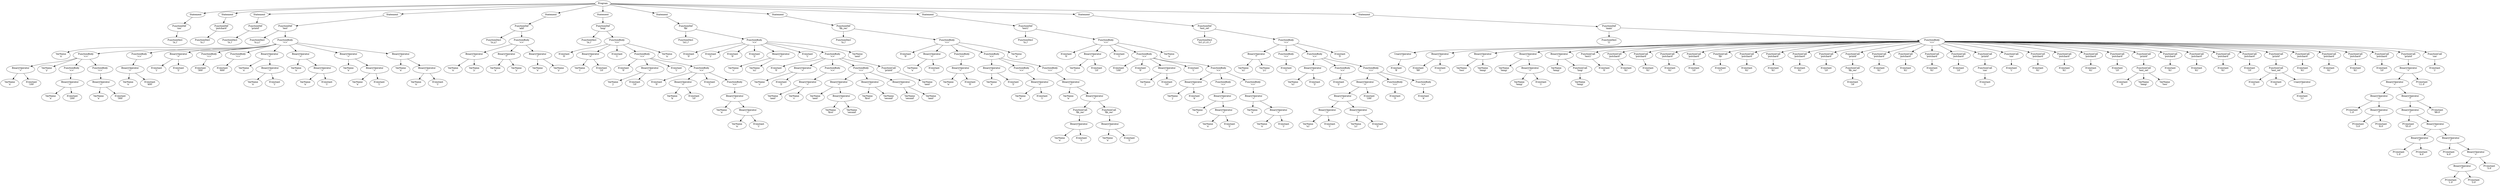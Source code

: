 digraph graphname {
Statement0 [label="Statement"];
Program -> Statement0;
FunctionDef1 [label="FunctionDef\n'cos'"];
Statement0 -> FunctionDef1;
FunctionDecl2 [label="FunctionDecl\n'(x,)'"];
FunctionDef1 -> FunctionDecl2;
Statement03 [label="Statement"];
Program -> Statement03;
FunctionDef4 [label="FunctionDef\n'putchard'"];
Statement03 -> FunctionDef4;
FunctionDecl5 [label="FunctionDecl\n'(x,)'"];
FunctionDef4 -> FunctionDecl5;
Statement036 [label="Statement"];
Program -> Statement036;
FunctionDef7 [label="FunctionDef\n'printd'"];
Statement036 -> FunctionDef7;
FunctionDecl8 [label="FunctionDecl\n'(x,)'"];
FunctionDef7 -> FunctionDecl8;
Statement0369 [label="Statement"];
Program -> Statement0369;
FunctionDef10 [label="FunctionDef\n'test'"];
Statement0369 -> FunctionDef10;
FunctionDecl11 [label="FunctionDecl\n'(x,y,)'"];
FunctionDef10 -> FunctionDecl11;
FunctionBody12 [label="FunctionBody\n'<>'"];
FunctionDef10 -> FunctionBody12;
VarName13 [label="VarName\n'x'"];
FunctionBody12 -> VarName13;
FunctionBody14 [label="FunctionBody\n'<>'"];
FunctionBody12 -> FunctionBody14;
BinaryOperator15 [label="BinaryOperator\n'+'"];
FunctionBody14 -> BinaryOperator15;
VarName16 [label="VarName\n'x'"];
BinaryOperator15 -> VarName16;
IConstant17 [label="IConstant\n'100'"];
BinaryOperator15 -> IConstant17;
VarName18 [label="VarName\n'y'"];
FunctionBody14 -> VarName18;
FunctionBody19 [label="FunctionBody\n'<>'"];
FunctionBody14 -> FunctionBody19;
BinaryOperator20 [label="BinaryOperator\n'+'"];
FunctionBody19 -> BinaryOperator20;
VarName21 [label="VarName\n'x'"];
BinaryOperator20 -> VarName21;
IConstant22 [label="IConstant\n'200'"];
BinaryOperator20 -> IConstant22;
FunctionBody23 [label="FunctionBody\n'<>'"];
FunctionBody14 -> FunctionBody23;
BinaryOperator24 [label="BinaryOperator\n'+'"];
FunctionBody23 -> BinaryOperator24;
VarName25 [label="VarName\n'x'"];
BinaryOperator24 -> VarName25;
IConstant26 [label="IConstant\n'300'"];
BinaryOperator24 -> IConstant26;
FunctionBody27 [label="FunctionBody\n'<>'"];
FunctionBody12 -> FunctionBody27;
BinaryOperator28 [label="BinaryOperator\n'+'"];
FunctionBody27 -> BinaryOperator28;
VarName29 [label="VarName\n'x'"];
BinaryOperator28 -> VarName29;
IConstant30 [label="IConstant\n'400'"];
BinaryOperator28 -> IConstant30;
BinaryOperator31 [label="BinaryOperator\n'<'"];
FunctionBody12 -> BinaryOperator31;
IConstant32 [label="IConstant\n'1'"];
BinaryOperator31 -> IConstant32;
IConstant33 [label="IConstant\n'2'"];
BinaryOperator31 -> IConstant33;
FunctionBody34 [label="FunctionBody\n'<>'"];
FunctionBody12 -> FunctionBody34;
IConstant35 [label="IConstant\n'300'"];
FunctionBody34 -> IConstant35;
FunctionBody36 [label="FunctionBody\n'<>'"];
FunctionBody12 -> FunctionBody36;
IConstant37 [label="IConstant\n'600'"];
FunctionBody36 -> IConstant37;
BinaryOperator38 [label="BinaryOperator\n'='"];
FunctionBody12 -> BinaryOperator38;
VarName39 [label="VarName\n'x'"];
BinaryOperator38 -> VarName39;
BinaryOperator40 [label="BinaryOperator\n'+'"];
BinaryOperator38 -> BinaryOperator40;
VarName41 [label="VarName\n'x'"];
BinaryOperator40 -> VarName41;
IConstant42 [label="IConstant\n'1'"];
BinaryOperator40 -> IConstant42;
BinaryOperator43 [label="BinaryOperator\n'='"];
FunctionBody12 -> BinaryOperator43;
VarName44 [label="VarName\n'x'"];
BinaryOperator43 -> VarName44;
BinaryOperator45 [label="BinaryOperator\n'+'"];
BinaryOperator43 -> BinaryOperator45;
VarName46 [label="VarName\n'x'"];
BinaryOperator45 -> VarName46;
IConstant47 [label="IConstant\n'1'"];
BinaryOperator45 -> IConstant47;
BinaryOperator48 [label="BinaryOperator\n'='"];
FunctionBody12 -> BinaryOperator48;
VarName49 [label="VarName\n'x'"];
BinaryOperator48 -> VarName49;
BinaryOperator50 [label="BinaryOperator\n'+'"];
BinaryOperator48 -> BinaryOperator50;
VarName51 [label="VarName\n'x'"];
BinaryOperator50 -> VarName51;
IConstant52 [label="IConstant\n'1'"];
BinaryOperator50 -> IConstant52;
BinaryOperator53 [label="BinaryOperator\n'='"];
FunctionBody12 -> BinaryOperator53;
VarName54 [label="VarName\n'x'"];
BinaryOperator53 -> VarName54;
BinaryOperator55 [label="BinaryOperator\n'+'"];
BinaryOperator53 -> BinaryOperator55;
VarName56 [label="VarName\n'x'"];
BinaryOperator55 -> VarName56;
IConstant57 [label="IConstant\n'1'"];
BinaryOperator55 -> IConstant57;
Statement036958 [label="Statement"];
Program -> Statement036958;
FunctionDef59 [label="FunctionDef\n'add'"];
Statement036958 -> FunctionDef59;
FunctionDecl60 [label="FunctionDecl\n'(x,y,)'"];
FunctionDef59 -> FunctionDecl60;
FunctionBody61 [label="FunctionBody\n'<>'"];
FunctionDef59 -> FunctionBody61;
BinaryOperator62 [label="BinaryOperator\n'+'"];
FunctionBody61 -> BinaryOperator62;
VarName63 [label="VarName\n'x'"];
BinaryOperator62 -> VarName63;
VarName64 [label="VarName\n'y'"];
BinaryOperator62 -> VarName64;
BinaryOperator65 [label="BinaryOperator\n'*'"];
FunctionBody61 -> BinaryOperator65;
VarName66 [label="VarName\n'x'"];
BinaryOperator65 -> VarName66;
VarName67 [label="VarName\n'y'"];
BinaryOperator65 -> VarName67;
BinaryOperator68 [label="BinaryOperator\n'/'"];
FunctionBody61 -> BinaryOperator68;
VarName69 [label="VarName\n'x'"];
BinaryOperator68 -> VarName69;
VarName70 [label="VarName\n'y'"];
BinaryOperator68 -> VarName70;
Statement03695871 [label="Statement"];
Program -> Statement03695871;
FunctionDef72 [label="FunctionDef\n'loop'"];
Statement03695871 -> FunctionDef72;
FunctionDecl73 [label="FunctionDecl\n'(n,)'"];
FunctionDef72 -> FunctionDecl73;
FunctionBody74 [label="FunctionBody\n'<>'"];
FunctionDef72 -> FunctionBody74;
IConstant75 [label="IConstant\n'0'"];
FunctionBody74 -> IConstant75;
BinaryOperator76 [label="BinaryOperator\n'<'"];
FunctionBody74 -> BinaryOperator76;
VarName77 [label="VarName\n'i'"];
BinaryOperator76 -> VarName77;
IConstant78 [label="IConstant\n'10'"];
BinaryOperator76 -> IConstant78;
IConstant79 [label="IConstant\n'1'"];
FunctionBody74 -> IConstant79;
FunctionBody80 [label="FunctionBody\n'<>'"];
FunctionBody74 -> FunctionBody80;
IConstant81 [label="IConstant\n'0'"];
FunctionBody80 -> IConstant81;
BinaryOperator82 [label="BinaryOperator\n'<'"];
FunctionBody80 -> BinaryOperator82;
VarName83 [label="VarName\n'j'"];
BinaryOperator82 -> VarName83;
IConstant84 [label="IConstant\n'10'"];
BinaryOperator82 -> IConstant84;
IConstant85 [label="IConstant\n'1'"];
FunctionBody80 -> IConstant85;
FunctionBody86 [label="FunctionBody\n'<>'"];
FunctionBody80 -> FunctionBody86;
IConstant87 [label="IConstant\n'0'"];
FunctionBody86 -> IConstant87;
BinaryOperator88 [label="BinaryOperator\n'<'"];
FunctionBody86 -> BinaryOperator88;
VarName89 [label="VarName\n'k'"];
BinaryOperator88 -> VarName89;
IConstant90 [label="IConstant\n'10'"];
BinaryOperator88 -> IConstant90;
IConstant91 [label="IConstant\n'1'"];
FunctionBody86 -> IConstant91;
FunctionBody92 [label="FunctionBody\n'<>'"];
FunctionBody86 -> FunctionBody92;
BinaryOperator93 [label="BinaryOperator\n'='"];
FunctionBody92 -> BinaryOperator93;
VarName94 [label="VarName\n'n'"];
BinaryOperator93 -> VarName94;
BinaryOperator95 [label="BinaryOperator\n'+'"];
BinaryOperator93 -> BinaryOperator95;
VarName96 [label="VarName\n'n'"];
BinaryOperator95 -> VarName96;
IConstant97 [label="IConstant\n'1'"];
BinaryOperator95 -> IConstant97;
VarName98 [label="VarName\n'n'"];
FunctionBody74 -> VarName98;
Statement0369587199 [label="Statement"];
Program -> Statement0369587199;
FunctionDef100 [label="FunctionDef\n'fib'"];
Statement0369587199 -> FunctionDef100;
FunctionDecl101 [label="FunctionDecl\n'(n1,)'"];
FunctionDef100 -> FunctionDecl101;
FunctionBody102 [label="FunctionBody\n'<>'"];
FunctionDef100 -> FunctionBody102;
IConstant103 [label="IConstant\n'0'"];
FunctionBody102 -> IConstant103;
IConstant104 [label="IConstant\n'1'"];
FunctionBody102 -> IConstant104;
IConstant105 [label="IConstant\n'0'"];
FunctionBody102 -> IConstant105;
IConstant106 [label="IConstant\n'2'"];
FunctionBody102 -> IConstant106;
BinaryOperator107 [label="BinaryOperator\n'<'"];
FunctionBody102 -> BinaryOperator107;
VarName108 [label="VarName\n'c'"];
BinaryOperator107 -> VarName108;
VarName109 [label="VarName\n'n1'"];
BinaryOperator107 -> VarName109;
IConstant110 [label="IConstant\n'1'"];
FunctionBody102 -> IConstant110;
FunctionBody111 [label="FunctionBody\n'<>'"];
FunctionBody102 -> FunctionBody111;
IConstant112 [label="IConstant\n'0'"];
FunctionBody111 -> IConstant112;
BinaryOperator113 [label="BinaryOperator\n'<'"];
FunctionBody111 -> BinaryOperator113;
VarName114 [label="VarName\n'c'"];
BinaryOperator113 -> VarName114;
IConstant115 [label="IConstant\n'2'"];
BinaryOperator113 -> IConstant115;
FunctionBody116 [label="FunctionBody\n'<>'"];
FunctionBody111 -> FunctionBody116;
BinaryOperator117 [label="BinaryOperator\n'='"];
FunctionBody116 -> BinaryOperator117;
VarName118 [label="VarName\n'next'"];
BinaryOperator117 -> VarName118;
VarName119 [label="VarName\n'c'"];
BinaryOperator117 -> VarName119;
FunctionBody120 [label="FunctionBody\n'<>'"];
FunctionBody111 -> FunctionBody120;
BinaryOperator121 [label="BinaryOperator\n'='"];
FunctionBody120 -> BinaryOperator121;
VarName122 [label="VarName\n'next'"];
BinaryOperator121 -> VarName122;
BinaryOperator123 [label="BinaryOperator\n'+'"];
BinaryOperator121 -> BinaryOperator123;
VarName124 [label="VarName\n'first'"];
BinaryOperator123 -> VarName124;
VarName125 [label="VarName\n'second'"];
BinaryOperator123 -> VarName125;
BinaryOperator126 [label="BinaryOperator\n'='"];
FunctionBody120 -> BinaryOperator126;
VarName127 [label="VarName\n'first'"];
BinaryOperator126 -> VarName127;
VarName128 [label="VarName\n'second'"];
BinaryOperator126 -> VarName128;
BinaryOperator129 [label="BinaryOperator\n'='"];
FunctionBody120 -> BinaryOperator129;
VarName130 [label="VarName\n'second'"];
BinaryOperator129 -> VarName130;
VarName131 [label="VarName\n'next'"];
BinaryOperator129 -> VarName131;
FunctionCall132 [label="FunctionCall\n'printd'"];
FunctionBody111 -> FunctionCall132;
VarName133 [label="VarName\n'next'"];
FunctionCall132 -> VarName133;
VarName134 [label="VarName\n'next'"];
FunctionBody102 -> VarName134;
Statement0369587199135 [label="Statement"];
Program -> Statement0369587199135;
FunctionDef136 [label="FunctionDef\n'fib_rec'"];
Statement0369587199135 -> FunctionDef136;
FunctionDecl137 [label="FunctionDecl\n'(x,)'"];
FunctionDef136 -> FunctionDecl137;
FunctionBody138 [label="FunctionBody\n'<>'"];
FunctionDef136 -> FunctionBody138;
IConstant139 [label="IConstant\n'0'"];
FunctionBody138 -> IConstant139;
BinaryOperator140 [label="BinaryOperator\n'<'"];
FunctionBody138 -> BinaryOperator140;
VarName141 [label="VarName\n'x'"];
BinaryOperator140 -> VarName141;
IConstant142 [label="IConstant\n'1'"];
BinaryOperator140 -> IConstant142;
FunctionBody143 [label="FunctionBody\n'<>'"];
FunctionBody138 -> FunctionBody143;
BinaryOperator144 [label="BinaryOperator\n'='"];
FunctionBody143 -> BinaryOperator144;
VarName145 [label="VarName\n'n'"];
BinaryOperator144 -> VarName145;
IConstant146 [label="IConstant\n'0'"];
BinaryOperator144 -> IConstant146;
FunctionBody147 [label="FunctionBody\n'<>'"];
FunctionBody138 -> FunctionBody147;
BinaryOperator148 [label="BinaryOperator\n'<'"];
FunctionBody147 -> BinaryOperator148;
VarName149 [label="VarName\n'x'"];
BinaryOperator148 -> VarName149;
IConstant150 [label="IConstant\n'2'"];
BinaryOperator148 -> IConstant150;
FunctionBody151 [label="FunctionBody\n'<>'"];
FunctionBody147 -> FunctionBody151;
BinaryOperator152 [label="BinaryOperator\n'='"];
FunctionBody151 -> BinaryOperator152;
VarName153 [label="VarName\n'n'"];
BinaryOperator152 -> VarName153;
IConstant154 [label="IConstant\n'1'"];
BinaryOperator152 -> IConstant154;
FunctionBody155 [label="FunctionBody\n'<>'"];
FunctionBody147 -> FunctionBody155;
BinaryOperator156 [label="BinaryOperator\n'='"];
FunctionBody155 -> BinaryOperator156;
VarName157 [label="VarName\n'n'"];
BinaryOperator156 -> VarName157;
BinaryOperator158 [label="BinaryOperator\n'+'"];
BinaryOperator156 -> BinaryOperator158;
FunctionCall159 [label="FunctionCall\n'fib_rec'"];
BinaryOperator158 -> FunctionCall159;
BinaryOperator160 [label="BinaryOperator\n'-'"];
FunctionCall159 -> BinaryOperator160;
VarName161 [label="VarName\n'x'"];
BinaryOperator160 -> VarName161;
IConstant162 [label="IConstant\n'1'"];
BinaryOperator160 -> IConstant162;
FunctionCall163 [label="FunctionCall\n'fib_rec'"];
BinaryOperator158 -> FunctionCall163;
BinaryOperator164 [label="BinaryOperator\n'-'"];
FunctionCall163 -> BinaryOperator164;
VarName165 [label="VarName\n'x'"];
BinaryOperator164 -> VarName165;
IConstant166 [label="IConstant\n'2'"];
BinaryOperator164 -> IConstant166;
VarName167 [label="VarName\n'n'"];
FunctionBody138 -> VarName167;
Statement0369587199135168 [label="Statement"];
Program -> Statement0369587199135168;
FunctionDef169 [label="FunctionDef\n'test1'"];
Statement0369587199135168 -> FunctionDef169;
FunctionDecl170 [label="FunctionDecl\n'(x,)'"];
FunctionDef169 -> FunctionDecl170;
FunctionBody171 [label="FunctionBody\n'<>'"];
FunctionDef169 -> FunctionBody171;
IConstant172 [label="IConstant\n'0'"];
FunctionBody171 -> IConstant172;
BinaryOperator173 [label="BinaryOperator\n'<'"];
FunctionBody171 -> BinaryOperator173;
VarName174 [label="VarName\n'i'"];
BinaryOperator173 -> VarName174;
IConstant175 [label="IConstant\n'10'"];
BinaryOperator173 -> IConstant175;
IConstant176 [label="IConstant\n'1'"];
FunctionBody171 -> IConstant176;
FunctionBody177 [label="FunctionBody\n'<>'"];
FunctionBody171 -> FunctionBody177;
IConstant178 [label="IConstant\n'100'"];
FunctionBody177 -> IConstant178;
IConstant179 [label="IConstant\n'0'"];
FunctionBody177 -> IConstant179;
BinaryOperator180 [label="BinaryOperator\n'<'"];
FunctionBody177 -> BinaryOperator180;
VarName181 [label="VarName\n'j'"];
BinaryOperator180 -> VarName181;
IConstant182 [label="IConstant\n'10'"];
BinaryOperator180 -> IConstant182;
IConstant183 [label="IConstant\n'1'"];
FunctionBody177 -> IConstant183;
FunctionBody184 [label="FunctionBody\n'<>'"];
FunctionBody177 -> FunctionBody184;
BinaryOperator185 [label="BinaryOperator\n'>'"];
FunctionBody184 -> BinaryOperator185;
VarName186 [label="VarName\n'j'"];
BinaryOperator185 -> VarName186;
IConstant187 [label="IConstant\n'4'"];
BinaryOperator185 -> IConstant187;
FunctionBody188 [label="FunctionBody\n'<>'"];
FunctionBody184 -> FunctionBody188;
BinaryOperator189 [label="BinaryOperator\n'='"];
FunctionBody188 -> BinaryOperator189;
VarName190 [label="VarName\n'x'"];
BinaryOperator189 -> VarName190;
BinaryOperator191 [label="BinaryOperator\n'+'"];
BinaryOperator189 -> BinaryOperator191;
VarName192 [label="VarName\n'x'"];
BinaryOperator191 -> VarName192;
IConstant193 [label="IConstant\n'2'"];
BinaryOperator191 -> IConstant193;
FunctionBody194 [label="FunctionBody\n'<>'"];
FunctionBody184 -> FunctionBody194;
BinaryOperator195 [label="BinaryOperator\n'='"];
FunctionBody194 -> BinaryOperator195;
VarName196 [label="VarName\n'x'"];
BinaryOperator195 -> VarName196;
BinaryOperator197 [label="BinaryOperator\n'+'"];
BinaryOperator195 -> BinaryOperator197;
VarName198 [label="VarName\n'x'"];
BinaryOperator197 -> VarName198;
IConstant199 [label="IConstant\n'1'"];
BinaryOperator197 -> IConstant199;
VarName200 [label="VarName\n'x'"];
FunctionBody171 -> VarName200;
Statement0369587199135168201 [label="Statement"];
Program -> Statement0369587199135168201;
FunctionDef202 [label="FunctionDef\n'test_ret'"];
Statement0369587199135168201 -> FunctionDef202;
FunctionDecl203 [label="FunctionDecl\n'(x1,y1,z1,)'"];
FunctionDef202 -> FunctionDecl203;
FunctionBody204 [label="FunctionBody\n'<>'"];
FunctionDef202 -> FunctionBody204;
BinaryOperator205 [label="BinaryOperator\n'*'"];
FunctionBody204 -> BinaryOperator205;
VarName206 [label="VarName\n'x1'"];
BinaryOperator205 -> VarName206;
VarName207 [label="VarName\n'y1'"];
BinaryOperator205 -> VarName207;
FunctionBody208 [label="FunctionBody\n'<>'"];
FunctionBody204 -> FunctionBody208;
IConstant209 [label="IConstant\n'1'"];
FunctionBody208 -> IConstant209;
//virtual void AST::Grapher::visit(AST::Block *)() unreachable
FunctionBody210 [label="FunctionBody\n'<>'"];
FunctionBody204 -> FunctionBody210;
BinaryOperator211 [label="BinaryOperator\n'>'"];
FunctionBody210 -> BinaryOperator211;
VarName212 [label="VarName\n'x1'"];
BinaryOperator211 -> VarName212;
IConstant213 [label="IConstant\n'2'"];
BinaryOperator211 -> IConstant213;
FunctionBody214 [label="FunctionBody\n'<>'"];
FunctionBody210 -> FunctionBody214;
IConstant215 [label="IConstant\n'2'"];
FunctionBody214 -> IConstant215;
//virtual void AST::Grapher::visit(AST::Block *)() unreachable
FunctionBody216 [label="FunctionBody\n'<>'"];
FunctionBody210 -> FunctionBody216;
BinaryOperator217 [label="BinaryOperator\n'>'"];
FunctionBody216 -> BinaryOperator217;
BinaryOperator218 [label="BinaryOperator\n'+'"];
BinaryOperator217 -> BinaryOperator218;
BinaryOperator219 [label="BinaryOperator\n'+'"];
BinaryOperator218 -> BinaryOperator219;
VarName220 [label="VarName\n'x1'"];
BinaryOperator219 -> VarName220;
IConstant221 [label="IConstant\n'1'"];
BinaryOperator219 -> IConstant221;
BinaryOperator222 [label="BinaryOperator\n'+'"];
BinaryOperator218 -> BinaryOperator222;
VarName223 [label="VarName\n'y1'"];
BinaryOperator222 -> VarName223;
IConstant224 [label="IConstant\n'2'"];
BinaryOperator222 -> IConstant224;
IConstant225 [label="IConstant\n'100'"];
BinaryOperator217 -> IConstant225;
FunctionBody226 [label="FunctionBody\n'<>'"];
FunctionBody216 -> FunctionBody226;
IConstant227 [label="IConstant\n'3'"];
FunctionBody226 -> IConstant227;
//virtual void AST::Grapher::visit(AST::Block *)() unreachable
FunctionBody228 [label="FunctionBody\n'<>'"];
FunctionBody216 -> FunctionBody228;
IConstant229 [label="IConstant\n'4'"];
FunctionBody228 -> IConstant229;
IConstant230 [label="IConstant\n'5'"];
FunctionBody204 -> IConstant230;
//virtual void AST::Grapher::visit(AST::Block *)() unreachable
Statement0369587199135168201231 [label="Statement"];
Program -> Statement0369587199135168201231;
FunctionDef232 [label="FunctionDef\n'main'"];
Statement0369587199135168201231 -> FunctionDef232;
FunctionDecl233 [label="FunctionDecl\n'()'"];
FunctionDef232 -> FunctionDecl233;
FunctionBody234 [label="FunctionBody\n'<>'"];
FunctionDef232 -> FunctionBody234;
UnaryOperator235 [label="UnaryOperator\n'-'"];
FunctionBody234 -> UnaryOperator235;
IConstant236 [label="IConstant\n'8'"];
UnaryOperator235 -> IConstant236;
BinaryOperator237 [label="BinaryOperator\n'+'"];
FunctionBody234 -> BinaryOperator237;
IConstant238 [label="IConstant\n'99'"];
BinaryOperator237 -> IConstant238;
IConstant239 [label="IConstant\n'1'"];
BinaryOperator237 -> IConstant239;
BinaryOperator240 [label="BinaryOperator\n'+'"];
FunctionBody234 -> BinaryOperator240;
VarName241 [label="VarName\n'two'"];
BinaryOperator240 -> VarName241;
VarName242 [label="VarName\n'temp'"];
BinaryOperator240 -> VarName242;
BinaryOperator243 [label="BinaryOperator\n'='"];
FunctionBody234 -> BinaryOperator243;
VarName244 [label="VarName\n'temp'"];
BinaryOperator243 -> VarName244;
BinaryOperator245 [label="BinaryOperator\n'+'"];
BinaryOperator243 -> BinaryOperator245;
VarName246 [label="VarName\n'temp'"];
BinaryOperator245 -> VarName246;
IConstant247 [label="IConstant\n'1'"];
BinaryOperator245 -> IConstant247;
BinaryOperator248 [label="BinaryOperator\n'+'"];
FunctionBody234 -> BinaryOperator248;
VarName249 [label="VarName\n'temp'"];
BinaryOperator248 -> VarName249;
FunctionCall250 [label="FunctionCall\n'loop'"];
BinaryOperator248 -> FunctionCall250;
VarName251 [label="VarName\n'temp'"];
FunctionCall250 -> VarName251;
FunctionCall252 [label="FunctionCall\n'test1'"];
FunctionBody234 -> FunctionCall252;
IConstant253 [label="IConstant\n'0'"];
FunctionCall252 -> IConstant253;
FunctionCall254 [label="FunctionCall\n'putchard'"];
FunctionBody234 -> FunctionCall254;
IConstant255 [label="IConstant\n'61'"];
FunctionCall254 -> IConstant255;
FunctionCall256 [label="FunctionCall\n'putchard'"];
FunctionBody234 -> FunctionCall256;
IConstant257 [label="IConstant\n'61'"];
FunctionCall256 -> IConstant257;
FunctionCall258 [label="FunctionCall\n'putchard'"];
FunctionBody234 -> FunctionCall258;
IConstant259 [label="IConstant\n'61'"];
FunctionCall258 -> IConstant259;
FunctionCall260 [label="FunctionCall\n'putchard'"];
FunctionBody234 -> FunctionCall260;
IConstant261 [label="IConstant\n'10'"];
FunctionCall260 -> IConstant261;
FunctionCall262 [label="FunctionCall\n'fib'"];
FunctionBody234 -> FunctionCall262;
IConstant263 [label="IConstant\n'17'"];
FunctionCall262 -> IConstant263;
FunctionCall264 [label="FunctionCall\n'putchard'"];
FunctionBody234 -> FunctionCall264;
IConstant265 [label="IConstant\n'61'"];
FunctionCall264 -> IConstant265;
FunctionCall266 [label="FunctionCall\n'putchard'"];
FunctionBody234 -> FunctionCall266;
IConstant267 [label="IConstant\n'61'"];
FunctionCall266 -> IConstant267;
FunctionCall268 [label="FunctionCall\n'putchard'"];
FunctionBody234 -> FunctionCall268;
IConstant269 [label="IConstant\n'61'"];
FunctionCall268 -> IConstant269;
FunctionCall270 [label="FunctionCall\n'putchard'"];
FunctionBody234 -> FunctionCall270;
IConstant271 [label="IConstant\n'10'"];
FunctionCall270 -> IConstant271;
FunctionCall272 [label="FunctionCall\n'printd'"];
FunctionBody234 -> FunctionCall272;
FunctionCall273 [label="FunctionCall\n'fib_rec'"];
FunctionCall272 -> FunctionCall273;
IConstant274 [label="IConstant\n'16'"];
FunctionCall273 -> IConstant274;
FunctionCall275 [label="FunctionCall\n'putchard'"];
FunctionBody234 -> FunctionCall275;
IConstant276 [label="IConstant\n'61'"];
FunctionCall275 -> IConstant276;
FunctionCall277 [label="FunctionCall\n'putchard'"];
FunctionBody234 -> FunctionCall277;
IConstant278 [label="IConstant\n'61'"];
FunctionCall277 -> IConstant278;
FunctionCall279 [label="FunctionCall\n'putchard'"];
FunctionBody234 -> FunctionCall279;
IConstant280 [label="IConstant\n'61'"];
FunctionCall279 -> IConstant280;
FunctionCall281 [label="FunctionCall\n'putchard'"];
FunctionBody234 -> FunctionCall281;
IConstant282 [label="IConstant\n'10'"];
FunctionCall281 -> IConstant282;
FunctionCall283 [label="FunctionCall\n'printd'"];
FunctionBody234 -> FunctionCall283;
FunctionCall284 [label="FunctionCall\n'cos'"];
FunctionCall283 -> FunctionCall284;
IConstant285 [label="IConstant\n'1'"];
FunctionCall284 -> IConstant285;
FunctionCall286 [label="FunctionCall\n'cos'"];
FunctionBody234 -> FunctionCall286;
IConstant287 [label="IConstant\n'1'"];
FunctionCall286 -> IConstant287;
FunctionCall288 [label="FunctionCall\n'putchard'"];
FunctionBody234 -> FunctionCall288;
IConstant289 [label="IConstant\n'61'"];
FunctionCall288 -> IConstant289;
FunctionCall290 [label="FunctionCall\n'putchard'"];
FunctionBody234 -> FunctionCall290;
IConstant291 [label="IConstant\n'61'"];
FunctionCall290 -> IConstant291;
FunctionCall292 [label="FunctionCall\n'putchard'"];
FunctionBody234 -> FunctionCall292;
IConstant293 [label="IConstant\n'61'"];
FunctionCall292 -> IConstant293;
FunctionCall294 [label="FunctionCall\n'putchard'"];
FunctionBody234 -> FunctionCall294;
IConstant295 [label="IConstant\n'10'"];
FunctionCall294 -> IConstant295;
FunctionCall296 [label="FunctionCall\n'printd'"];
FunctionBody234 -> FunctionCall296;
FunctionCall297 [label="FunctionCall\n'test_ret'"];
FunctionCall296 -> FunctionCall297;
IConstant298 [label="IConstant\n'0'"];
FunctionCall297 -> IConstant298;
VarName299 [label="VarName\n'temp'"];
FunctionCall297 -> VarName299;
VarName300 [label="VarName\n'two'"];
FunctionCall297 -> VarName300;
FunctionCall301 [label="FunctionCall\n'putchard'"];
FunctionBody234 -> FunctionCall301;
IConstant302 [label="IConstant\n'61'"];
FunctionCall301 -> IConstant302;
FunctionCall303 [label="FunctionCall\n'putchard'"];
FunctionBody234 -> FunctionCall303;
IConstant304 [label="IConstant\n'61'"];
FunctionCall303 -> IConstant304;
FunctionCall305 [label="FunctionCall\n'putchard'"];
FunctionBody234 -> FunctionCall305;
IConstant306 [label="IConstant\n'61'"];
FunctionCall305 -> IConstant306;
FunctionCall307 [label="FunctionCall\n'putchard'"];
FunctionBody234 -> FunctionCall307;
IConstant308 [label="IConstant\n'10'"];
FunctionCall307 -> IConstant308;
FunctionCall309 [label="FunctionCall\n'printd'"];
FunctionBody234 -> FunctionCall309;
FunctionCall310 [label="FunctionCall\n'test_ret'"];
FunctionCall309 -> FunctionCall310;
IConstant311 [label="IConstant\n'2'"];
FunctionCall310 -> IConstant311;
IConstant312 [label="IConstant\n'0'"];
FunctionCall310 -> IConstant312;
UnaryOperator313 [label="UnaryOperator\n'-'"];
FunctionCall310 -> UnaryOperator313;
IConstant314 [label="IConstant\n'11'"];
UnaryOperator313 -> IConstant314;
FunctionCall315 [label="FunctionCall\n'putchard'"];
FunctionBody234 -> FunctionCall315;
IConstant316 [label="IConstant\n'61'"];
FunctionCall315 -> IConstant316;
FunctionCall317 [label="FunctionCall\n'putchard'"];
FunctionBody234 -> FunctionCall317;
IConstant318 [label="IConstant\n'61'"];
FunctionCall317 -> IConstant318;
FunctionCall319 [label="FunctionCall\n'putchard'"];
FunctionBody234 -> FunctionCall319;
IConstant320 [label="IConstant\n'61'"];
FunctionCall319 -> IConstant320;
FunctionCall321 [label="FunctionCall\n'putchard'"];
FunctionBody234 -> FunctionCall321;
IConstant322 [label="IConstant\n'10'"];
FunctionCall321 -> IConstant322;
FunctionCall323 [label="FunctionCall\n'printd'"];
FunctionBody234 -> FunctionCall323;
BinaryOperator324 [label="BinaryOperator\n'+'"];
FunctionCall323 -> BinaryOperator324;
BinaryOperator325 [label="BinaryOperator\n'+'"];
BinaryOperator324 -> BinaryOperator325;
BinaryOperator326 [label="BinaryOperator\n'+'"];
BinaryOperator325 -> BinaryOperator326;
FConstant327 [label="FConstant\n'1.0'"];
BinaryOperator326 -> FConstant327;
BinaryOperator328 [label="BinaryOperator\n'*'"];
BinaryOperator326 -> BinaryOperator328;
FConstant329 [label="FConstant\n'3.0'"];
BinaryOperator328 -> FConstant329;
FConstant330 [label="FConstant\n'8.0'"];
BinaryOperator328 -> FConstant330;
BinaryOperator331 [label="BinaryOperator\n'*'"];
BinaryOperator325 -> BinaryOperator331;
BinaryOperator332 [label="BinaryOperator\n'/'"];
BinaryOperator331 -> BinaryOperator332;
FConstant333 [label="FConstant\n'55.0'"];
BinaryOperator332 -> FConstant333;
BinaryOperator334 [label="BinaryOperator\n'+'"];
BinaryOperator332 -> BinaryOperator334;
BinaryOperator335 [label="BinaryOperator\n'*'"];
BinaryOperator334 -> BinaryOperator335;
FConstant336 [label="FConstant\n'1.0'"];
BinaryOperator335 -> FConstant336;
FConstant337 [label="FConstant\n'4.0'"];
BinaryOperator335 -> FConstant337;
BinaryOperator338 [label="BinaryOperator\n'/'"];
BinaryOperator334 -> BinaryOperator338;
FConstant339 [label="FConstant\n'4.0'"];
BinaryOperator338 -> FConstant339;
BinaryOperator340 [label="BinaryOperator\n'+'"];
BinaryOperator338 -> BinaryOperator340;
BinaryOperator341 [label="BinaryOperator\n'*'"];
BinaryOperator340 -> BinaryOperator341;
FConstant342 [label="FConstant\n'1.0'"];
BinaryOperator341 -> FConstant342;
FConstant343 [label="FConstant\n'3.0'"];
BinaryOperator341 -> FConstant343;
FConstant344 [label="FConstant\n'3.0'"];
BinaryOperator340 -> FConstant344;
FConstant345 [label="FConstant\n'99.0'"];
BinaryOperator331 -> FConstant345;
FConstant346 [label="FConstant\n'11.0'"];
BinaryOperator324 -> FConstant346;
FunctionCall347 [label="FunctionCall\n'cos'"];
FunctionBody234 -> FunctionCall347;
IConstant348 [label="IConstant\n'1'"];
FunctionCall347 -> IConstant348;
}
